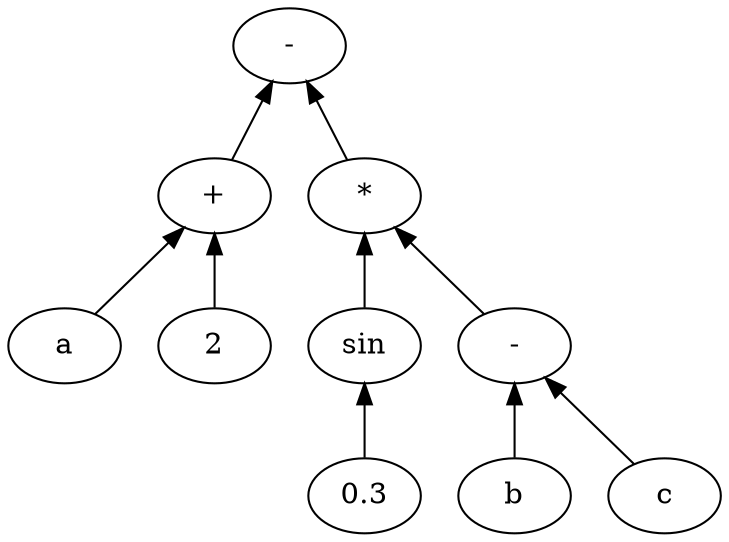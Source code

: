 digraph G {
 rankdir=BT;
 n_0[label="a"];
 n_1[label="2"];
 n_2[label="+"];
 n_3[label="0.3"];
 n_4[label="sin"];
 n_5[label="b"];
 n_6[label="c"];
 n_7[label="-"];
 n_8[label="*"];
 n_9[label="-"];
n_1 -> n_2;
n_0 -> n_2;
n_3 -> n_4;
n_6 -> n_7;
n_5 -> n_7;
n_7 -> n_8;
n_4 -> n_8;
n_8 -> n_9;
n_2 -> n_9;
}